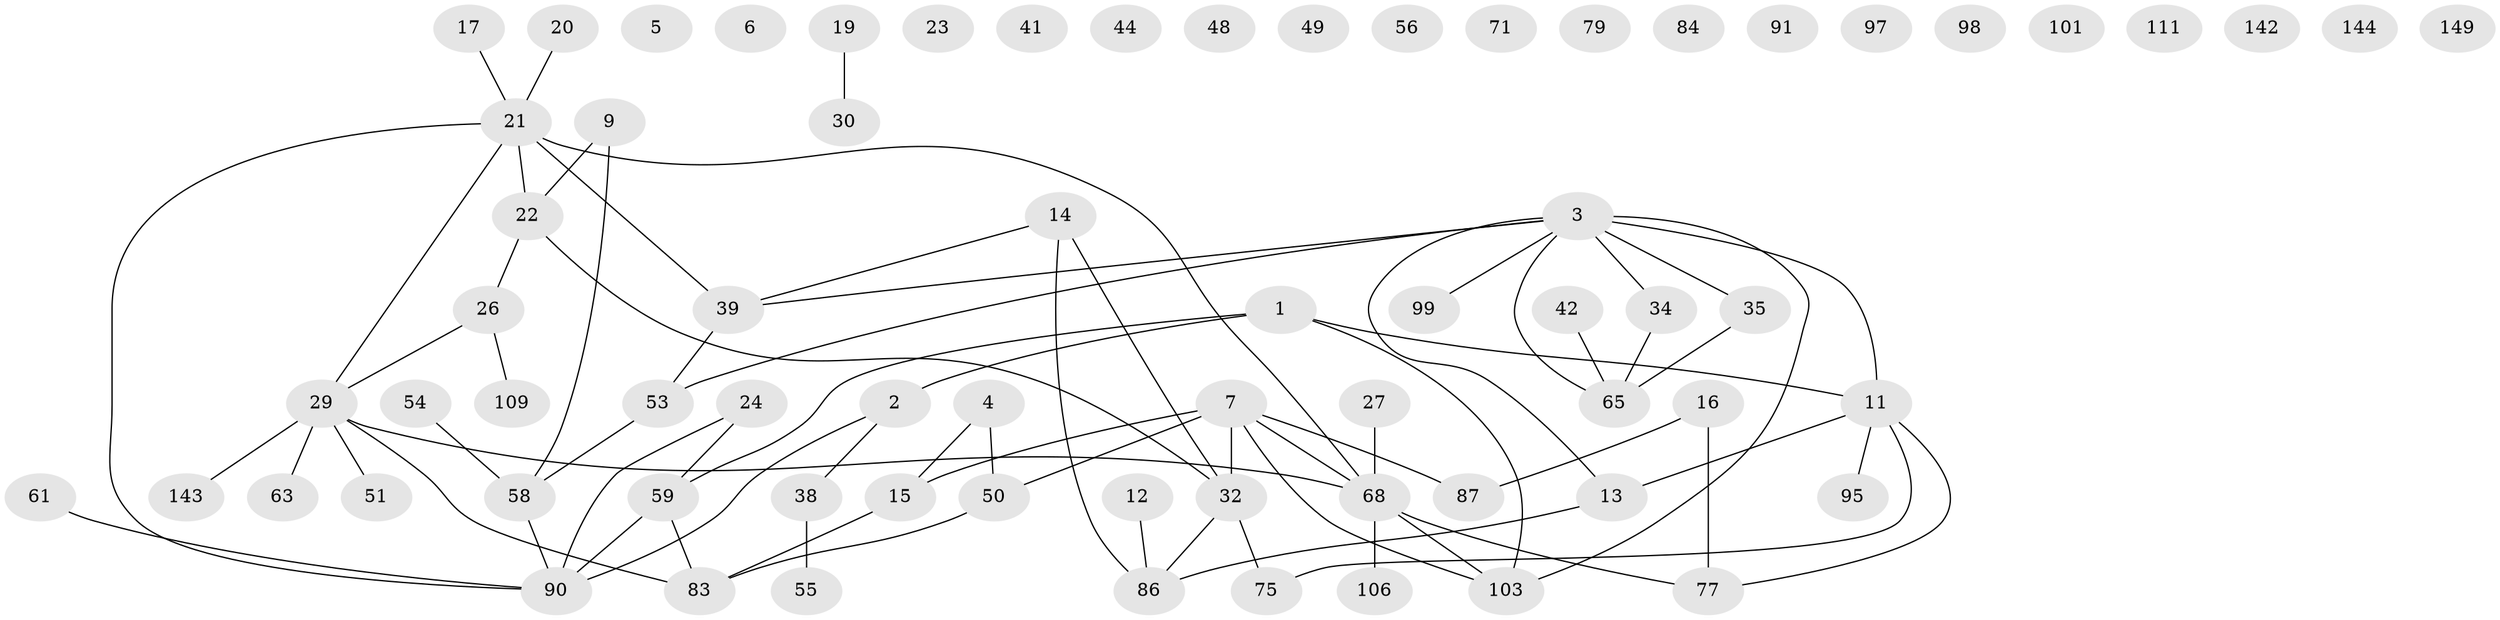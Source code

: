 // original degree distribution, {2: 0.26174496644295303, 3: 0.2080536912751678, 4: 0.087248322147651, 1: 0.2684563758389262, 0: 0.10738255033557047, 7: 0.006711409395973154, 5: 0.053691275167785234, 6: 0.006711409395973154}
// Generated by graph-tools (version 1.1) at 2025/16/03/04/25 18:16:34]
// undirected, 70 vertices, 74 edges
graph export_dot {
graph [start="1"]
  node [color=gray90,style=filled];
  1 [super="+18"];
  2 [super="+10+81"];
  3 [super="+45+40+108"];
  4 [super="+64"];
  5 [super="+47+8"];
  6;
  7 [super="+107+72+28"];
  9;
  11 [super="+57+133+80"];
  12 [super="+122"];
  13 [super="+33+66"];
  14;
  15 [super="+112"];
  16 [super="+120"];
  17 [super="+92"];
  19 [super="+43+31"];
  20 [super="+76"];
  21 [super="+60+25+52"];
  22 [super="+135+36"];
  23 [super="+85"];
  24 [super="+70"];
  26 [super="+140"];
  27;
  29 [super="+37"];
  30;
  32 [super="+69"];
  34 [super="+89"];
  35 [super="+96+104"];
  38 [super="+67"];
  39 [super="+131+146"];
  41;
  42;
  44;
  48;
  49;
  50;
  51;
  53;
  54;
  55;
  56 [super="+134"];
  58 [super="+115+138"];
  59 [super="+78"];
  61;
  63 [super="+129"];
  65 [super="+128"];
  68 [super="+82"];
  71;
  75;
  77;
  79;
  83 [super="+110"];
  84;
  86 [super="+117"];
  87 [super="+147"];
  90 [super="+130+102"];
  91;
  95;
  97;
  98;
  99;
  101;
  103 [super="+113"];
  106;
  109;
  111;
  142;
  143;
  144;
  149;
  1 -- 2 [weight=2];
  1 -- 103;
  1 -- 59;
  1 -- 11;
  2 -- 90;
  2 -- 38;
  3 -- 65;
  3 -- 35;
  3 -- 53;
  3 -- 11 [weight=2];
  3 -- 99;
  3 -- 103;
  3 -- 34;
  3 -- 13;
  3 -- 39;
  4 -- 50;
  4 -- 15;
  7 -- 32;
  7 -- 68;
  7 -- 50;
  7 -- 103;
  7 -- 87;
  7 -- 15;
  9 -- 58;
  9 -- 22;
  11 -- 75;
  11 -- 95;
  11 -- 77;
  11 -- 13;
  12 -- 86;
  13 -- 86;
  14 -- 86;
  14 -- 39;
  14 -- 32;
  15 -- 83;
  16 -- 77;
  16 -- 87;
  17 -- 21;
  19 -- 30;
  20 -- 21;
  21 -- 68;
  21 -- 39;
  21 -- 90;
  21 -- 29;
  21 -- 22;
  22 -- 32;
  22 -- 26;
  24 -- 59 [weight=2];
  24 -- 90;
  26 -- 29;
  26 -- 109;
  27 -- 68;
  29 -- 63;
  29 -- 51;
  29 -- 68;
  29 -- 83;
  29 -- 143;
  32 -- 86;
  32 -- 75;
  34 -- 65;
  35 -- 65 [weight=2];
  38 -- 55;
  39 -- 53;
  42 -- 65;
  50 -- 83;
  53 -- 58;
  54 -- 58;
  58 -- 90;
  59 -- 90;
  59 -- 83;
  61 -- 90;
  68 -- 103;
  68 -- 106;
  68 -- 77;
}
